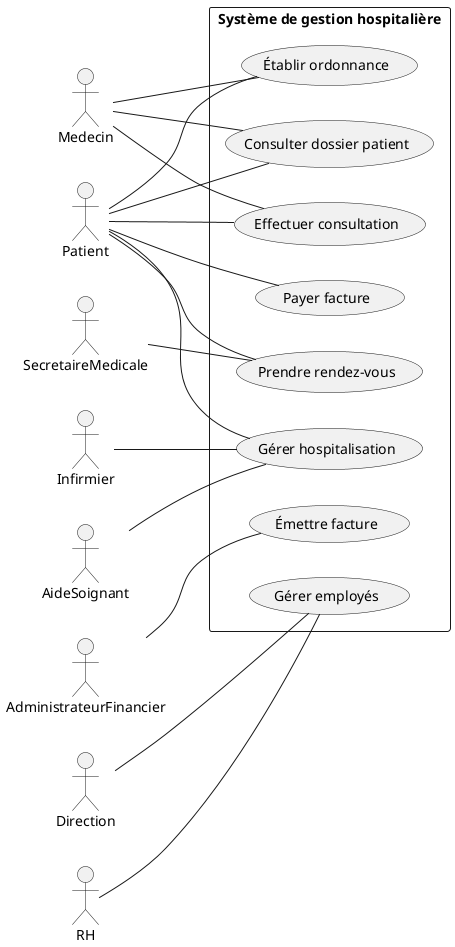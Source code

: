 @startuml diagramme_gestion_hospitaliere
left to right direction

actor Patient
actor Medecin
actor SecretaireMedicale
actor Infirmier
actor AideSoignant
actor AdministrateurFinancier
actor Direction
actor RH

rectangle "Système de gestion hospitalière" {
  
  usecase "Prendre rendez-vous" as UC1
  usecase "Consulter dossier patient" as UC2
  usecase "Effectuer consultation" as UC3
  usecase "Établir ordonnance" as UC4
  usecase "Émettre facture" as UC5
  usecase "Payer facture" as UC6
  usecase "Gérer hospitalisation" as UC7
  usecase "Gérer employés" as UC8
}

' Relations
Patient -- UC1
SecretaireMedicale -- UC1
Medecin -- UC2
Medecin -- UC3
Medecin -- UC4
Patient -- UC2
Patient -- UC3
Patient -- UC4
AdministrateurFinancier -- UC5
Patient -- UC6
Infirmier -- UC7
AideSoignant -- UC7
Patient -- UC7
RH -- UC8
Direction -- UC8
@enduml
